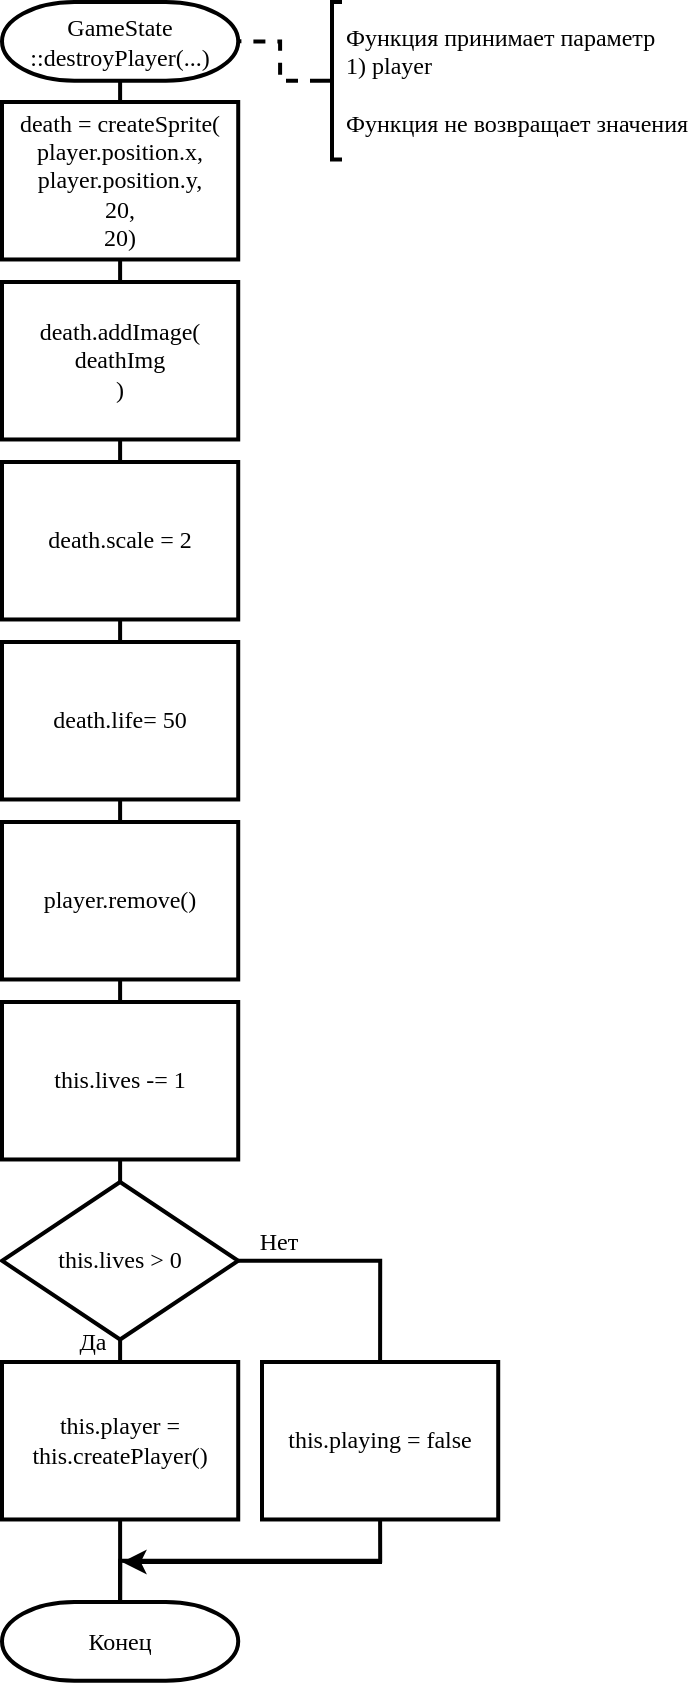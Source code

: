 <mxfile version="14.5.1" type="device"><diagram id="qHlGMNLv0GVnSO90parA" name="Page-1"><mxGraphModel dx="868" dy="519" grid="1" gridSize="10" guides="1" tooltips="1" connect="1" arrows="1" fold="1" page="1" pageScale="1" pageWidth="827" pageHeight="1169" math="0" shadow="0"><root><mxCell id="0"/><mxCell id="1" parent="0"/><mxCell id="WcGKWpXGd54uc1Kk0tbU-12" style="edgeStyle=orthogonalEdgeStyle;rounded=0;orthogonalLoop=1;jettySize=auto;html=1;exitX=0.5;exitY=1;exitDx=0;exitDy=0;exitPerimeter=0;entryX=0.5;entryY=0;entryDx=0;entryDy=0;endArrow=none;endFill=0;strokeWidth=2;fontFamily=Times New Roman;" edge="1" parent="1" source="WcGKWpXGd54uc1Kk0tbU-1" target="WcGKWpXGd54uc1Kk0tbU-2"><mxGeometry relative="1" as="geometry"/></mxCell><mxCell id="WcGKWpXGd54uc1Kk0tbU-1" value="GameState&lt;br&gt;::destroyPlayer(...)" style="strokeWidth=2;html=1;shape=mxgraph.flowchart.terminator;whiteSpace=wrap;fontFamily=Times New Roman;" vertex="1" parent="1"><mxGeometry x="40" y="40" width="118.11" height="39.37" as="geometry"/></mxCell><mxCell id="WcGKWpXGd54uc1Kk0tbU-13" style="edgeStyle=orthogonalEdgeStyle;rounded=0;orthogonalLoop=1;jettySize=auto;html=1;exitX=0.5;exitY=1;exitDx=0;exitDy=0;entryX=0.5;entryY=0;entryDx=0;entryDy=0;endArrow=none;endFill=0;strokeWidth=2;fontFamily=Times New Roman;" edge="1" parent="1" source="WcGKWpXGd54uc1Kk0tbU-2" target="WcGKWpXGd54uc1Kk0tbU-3"><mxGeometry relative="1" as="geometry"/></mxCell><mxCell id="WcGKWpXGd54uc1Kk0tbU-2" value="death = createSprite(&lt;br&gt;player.position.x,&lt;br&gt;player.position.y,&lt;br&gt;20,&lt;br&gt;20)" style="rounded=0;whiteSpace=wrap;html=1;absoluteArcSize=1;arcSize=14;strokeWidth=2;fontFamily=Times New Roman;" vertex="1" parent="1"><mxGeometry x="40" y="90" width="118.11" height="78.74" as="geometry"/></mxCell><mxCell id="WcGKWpXGd54uc1Kk0tbU-14" style="edgeStyle=orthogonalEdgeStyle;rounded=0;orthogonalLoop=1;jettySize=auto;html=1;exitX=0.5;exitY=1;exitDx=0;exitDy=0;entryX=0.5;entryY=0;entryDx=0;entryDy=0;endArrow=none;endFill=0;strokeWidth=2;fontFamily=Times New Roman;" edge="1" parent="1" source="WcGKWpXGd54uc1Kk0tbU-3" target="WcGKWpXGd54uc1Kk0tbU-4"><mxGeometry relative="1" as="geometry"/></mxCell><mxCell id="WcGKWpXGd54uc1Kk0tbU-3" value="death.addImage(&lt;br&gt;deathImg&lt;br&gt;)" style="rounded=0;whiteSpace=wrap;html=1;absoluteArcSize=1;arcSize=14;strokeWidth=2;fontFamily=Times New Roman;" vertex="1" parent="1"><mxGeometry x="40" y="180" width="118.11" height="78.74" as="geometry"/></mxCell><mxCell id="WcGKWpXGd54uc1Kk0tbU-15" style="edgeStyle=orthogonalEdgeStyle;rounded=0;orthogonalLoop=1;jettySize=auto;html=1;exitX=0.5;exitY=1;exitDx=0;exitDy=0;entryX=0.5;entryY=0;entryDx=0;entryDy=0;endArrow=none;endFill=0;strokeWidth=2;fontFamily=Times New Roman;" edge="1" parent="1" source="WcGKWpXGd54uc1Kk0tbU-4" target="WcGKWpXGd54uc1Kk0tbU-5"><mxGeometry relative="1" as="geometry"/></mxCell><mxCell id="WcGKWpXGd54uc1Kk0tbU-4" value="death.scale = 2" style="rounded=0;whiteSpace=wrap;html=1;absoluteArcSize=1;arcSize=14;strokeWidth=2;fontFamily=Times New Roman;" vertex="1" parent="1"><mxGeometry x="40" y="270" width="118.11" height="78.74" as="geometry"/></mxCell><mxCell id="WcGKWpXGd54uc1Kk0tbU-16" style="edgeStyle=orthogonalEdgeStyle;rounded=0;orthogonalLoop=1;jettySize=auto;html=1;exitX=0.5;exitY=1;exitDx=0;exitDy=0;entryX=0.5;entryY=0;entryDx=0;entryDy=0;endArrow=none;endFill=0;strokeWidth=2;fontFamily=Times New Roman;" edge="1" parent="1" source="WcGKWpXGd54uc1Kk0tbU-5" target="WcGKWpXGd54uc1Kk0tbU-6"><mxGeometry relative="1" as="geometry"/></mxCell><mxCell id="WcGKWpXGd54uc1Kk0tbU-5" value="death.life= 50" style="rounded=0;whiteSpace=wrap;html=1;absoluteArcSize=1;arcSize=14;strokeWidth=2;fontFamily=Times New Roman;" vertex="1" parent="1"><mxGeometry x="40" y="360" width="118.11" height="78.74" as="geometry"/></mxCell><mxCell id="WcGKWpXGd54uc1Kk0tbU-18" style="edgeStyle=orthogonalEdgeStyle;rounded=0;orthogonalLoop=1;jettySize=auto;html=1;exitX=0.5;exitY=1;exitDx=0;exitDy=0;entryX=0.5;entryY=0;entryDx=0;entryDy=0;endArrow=none;endFill=0;strokeWidth=2;fontFamily=Times New Roman;" edge="1" parent="1" source="WcGKWpXGd54uc1Kk0tbU-6" target="WcGKWpXGd54uc1Kk0tbU-7"><mxGeometry relative="1" as="geometry"/></mxCell><mxCell id="WcGKWpXGd54uc1Kk0tbU-6" value="player.remove()" style="rounded=0;whiteSpace=wrap;html=1;absoluteArcSize=1;arcSize=14;strokeWidth=2;fontFamily=Times New Roman;" vertex="1" parent="1"><mxGeometry x="40" y="450" width="118.11" height="78.74" as="geometry"/></mxCell><mxCell id="WcGKWpXGd54uc1Kk0tbU-19" style="edgeStyle=orthogonalEdgeStyle;rounded=0;orthogonalLoop=1;jettySize=auto;html=1;exitX=0.5;exitY=1;exitDx=0;exitDy=0;entryX=0.5;entryY=0;entryDx=0;entryDy=0;entryPerimeter=0;endArrow=none;endFill=0;strokeWidth=2;fontFamily=Times New Roman;" edge="1" parent="1" source="WcGKWpXGd54uc1Kk0tbU-7" target="WcGKWpXGd54uc1Kk0tbU-8"><mxGeometry relative="1" as="geometry"/></mxCell><mxCell id="WcGKWpXGd54uc1Kk0tbU-7" value="this.lives -= 1" style="rounded=0;whiteSpace=wrap;html=1;absoluteArcSize=1;arcSize=14;strokeWidth=2;fontFamily=Times New Roman;" vertex="1" parent="1"><mxGeometry x="40" y="540" width="118.11" height="78.74" as="geometry"/></mxCell><mxCell id="WcGKWpXGd54uc1Kk0tbU-20" style="edgeStyle=orthogonalEdgeStyle;rounded=0;orthogonalLoop=1;jettySize=auto;html=1;exitX=0.5;exitY=1;exitDx=0;exitDy=0;exitPerimeter=0;entryX=0.5;entryY=0;entryDx=0;entryDy=0;endArrow=none;endFill=0;strokeWidth=2;fontFamily=Times New Roman;" edge="1" parent="1" source="WcGKWpXGd54uc1Kk0tbU-8" target="WcGKWpXGd54uc1Kk0tbU-9"><mxGeometry relative="1" as="geometry"/></mxCell><mxCell id="WcGKWpXGd54uc1Kk0tbU-21" style="edgeStyle=orthogonalEdgeStyle;rounded=0;orthogonalLoop=1;jettySize=auto;html=1;exitX=1;exitY=0.5;exitDx=0;exitDy=0;exitPerimeter=0;entryX=0.5;entryY=0;entryDx=0;entryDy=0;endArrow=none;endFill=0;strokeWidth=2;fontFamily=Times New Roman;" edge="1" parent="1" source="WcGKWpXGd54uc1Kk0tbU-8" target="WcGKWpXGd54uc1Kk0tbU-10"><mxGeometry relative="1" as="geometry"/></mxCell><mxCell id="WcGKWpXGd54uc1Kk0tbU-8" value="this.lives &amp;gt; 0" style="strokeWidth=2;html=1;shape=mxgraph.flowchart.decision;whiteSpace=wrap;rounded=0;fontFamily=Times New Roman;" vertex="1" parent="1"><mxGeometry x="40" y="630" width="118.11" height="78.74" as="geometry"/></mxCell><mxCell id="WcGKWpXGd54uc1Kk0tbU-22" style="edgeStyle=orthogonalEdgeStyle;rounded=0;orthogonalLoop=1;jettySize=auto;html=1;exitX=0.5;exitY=1;exitDx=0;exitDy=0;entryX=0.5;entryY=0;entryDx=0;entryDy=0;entryPerimeter=0;endArrow=none;endFill=0;strokeWidth=2;fontFamily=Times New Roman;" edge="1" parent="1" source="WcGKWpXGd54uc1Kk0tbU-9" target="WcGKWpXGd54uc1Kk0tbU-11"><mxGeometry relative="1" as="geometry"/></mxCell><mxCell id="WcGKWpXGd54uc1Kk0tbU-9" value="this.player = this.createPlayer()" style="rounded=0;whiteSpace=wrap;html=1;absoluteArcSize=1;arcSize=14;strokeWidth=2;fontFamily=Times New Roman;" vertex="1" parent="1"><mxGeometry x="40" y="720" width="118.11" height="78.74" as="geometry"/></mxCell><mxCell id="WcGKWpXGd54uc1Kk0tbU-23" style="edgeStyle=orthogonalEdgeStyle;rounded=0;orthogonalLoop=1;jettySize=auto;html=1;exitX=0.5;exitY=1;exitDx=0;exitDy=0;entryX=0.5;entryY=0;entryDx=0;entryDy=0;entryPerimeter=0;endArrow=none;endFill=0;strokeWidth=2;fontFamily=Times New Roman;" edge="1" parent="1" source="WcGKWpXGd54uc1Kk0tbU-10" target="WcGKWpXGd54uc1Kk0tbU-11"><mxGeometry relative="1" as="geometry"/></mxCell><mxCell id="WcGKWpXGd54uc1Kk0tbU-10" value="this.playing = false" style="rounded=0;whiteSpace=wrap;html=1;absoluteArcSize=1;arcSize=14;strokeWidth=2;fontFamily=Times New Roman;" vertex="1" parent="1"><mxGeometry x="170" y="720" width="118.11" height="78.74" as="geometry"/></mxCell><mxCell id="WcGKWpXGd54uc1Kk0tbU-11" value="Конец" style="strokeWidth=2;html=1;shape=mxgraph.flowchart.terminator;whiteSpace=wrap;fontFamily=Times New Roman;" vertex="1" parent="1"><mxGeometry x="40" y="840" width="118.11" height="39.37" as="geometry"/></mxCell><mxCell id="WcGKWpXGd54uc1Kk0tbU-24" value="" style="endArrow=classic;html=1;strokeWidth=2;fontFamily=Times New Roman;" edge="1" parent="1"><mxGeometry width="50" height="50" relative="1" as="geometry"><mxPoint x="230" y="820" as="sourcePoint"/><mxPoint x="100" y="820" as="targetPoint"/></mxGeometry></mxCell><mxCell id="WcGKWpXGd54uc1Kk0tbU-25" value="&lt;font&gt;Да&lt;/font&gt;" style="text;html=1;align=center;verticalAlign=middle;resizable=0;points=[];autosize=1;fontFamily=Times New Roman;" vertex="1" parent="1"><mxGeometry x="70" y="700" width="30" height="20" as="geometry"/></mxCell><mxCell id="WcGKWpXGd54uc1Kk0tbU-26" value="Нет" style="text;html=1;align=center;verticalAlign=middle;resizable=0;points=[];autosize=1;fontFamily=Times New Roman;" vertex="1" parent="1"><mxGeometry x="163.11" y="650" width="30" height="20" as="geometry"/></mxCell><mxCell id="WcGKWpXGd54uc1Kk0tbU-28" style="edgeStyle=orthogonalEdgeStyle;rounded=0;orthogonalLoop=1;jettySize=auto;html=1;exitX=0;exitY=0.5;exitDx=0;exitDy=0;exitPerimeter=0;entryX=1;entryY=0.5;entryDx=0;entryDy=0;entryPerimeter=0;endArrow=none;endFill=0;strokeWidth=2;fontFamily=Times New Roman;dashed=1;" edge="1" parent="1" source="WcGKWpXGd54uc1Kk0tbU-27" target="WcGKWpXGd54uc1Kk0tbU-1"><mxGeometry relative="1" as="geometry"/></mxCell><mxCell id="WcGKWpXGd54uc1Kk0tbU-27" value="Функция принимает параметр&lt;br&gt;1) player&lt;br&gt;&lt;br&gt;Функция не возвращает значения" style="strokeWidth=2;html=1;shape=mxgraph.flowchart.annotation_2;align=left;labelPosition=right;pointerEvents=1;rounded=0;fontFamily=Times New Roman;" vertex="1" parent="1"><mxGeometry x="200" y="40" width="10" height="78.74" as="geometry"/></mxCell></root></mxGraphModel></diagram></mxfile>